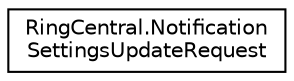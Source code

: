 digraph "Graphical Class Hierarchy"
{
 // LATEX_PDF_SIZE
  edge [fontname="Helvetica",fontsize="10",labelfontname="Helvetica",labelfontsize="10"];
  node [fontname="Helvetica",fontsize="10",shape=record];
  rankdir="LR";
  Node0 [label="RingCentral.Notification\lSettingsUpdateRequest",height=0.2,width=0.4,color="black", fillcolor="white", style="filled",URL="$classRingCentral_1_1NotificationSettingsUpdateRequest.html",tooltip=" "];
}
